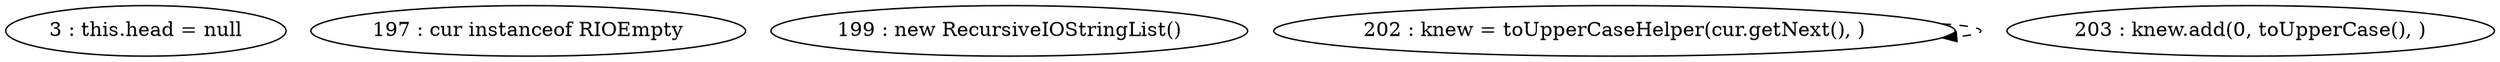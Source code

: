 digraph G {
"3 : this.head = null"
"197 : cur instanceof RIOEmpty"
"199 : new RecursiveIOStringList()"
"202 : knew = toUpperCaseHelper(cur.getNext(), )"
"202 : knew = toUpperCaseHelper(cur.getNext(), )" -> "202 : knew = toUpperCaseHelper(cur.getNext(), )" [style=dashed]
"203 : knew.add(0, toUpperCase(), )"
}